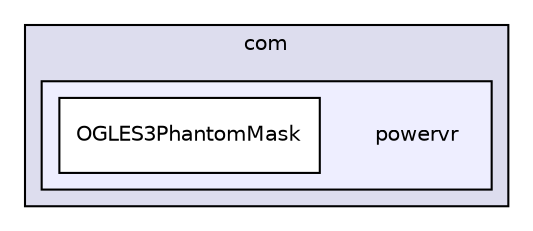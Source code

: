 digraph "PVR/SDK_3.4/Examples/Advanced/PhantomMask/OGLES3/Build/Android/src/com/powervr" {
  compound=true
  node [ fontsize="10", fontname="Helvetica"];
  edge [ labelfontsize="10", labelfontname="Helvetica"];
  subgraph clusterdir_6ffe6dd8ccb9813fff4879d2f05ae81b {
    graph [ bgcolor="#ddddee", pencolor="black", label="com" fontname="Helvetica", fontsize="10", URL="dir_6ffe6dd8ccb9813fff4879d2f05ae81b.html"]
  subgraph clusterdir_a88043efb338678f96e7b02991094339 {
    graph [ bgcolor="#eeeeff", pencolor="black", label="" URL="dir_a88043efb338678f96e7b02991094339.html"];
    dir_a88043efb338678f96e7b02991094339 [shape=plaintext label="powervr"];
    dir_c5e60bea9291f29e2dcbbaed34a09fe2 [shape=box label="OGLES3PhantomMask" color="black" fillcolor="white" style="filled" URL="dir_c5e60bea9291f29e2dcbbaed34a09fe2.html"];
  }
  }
}
